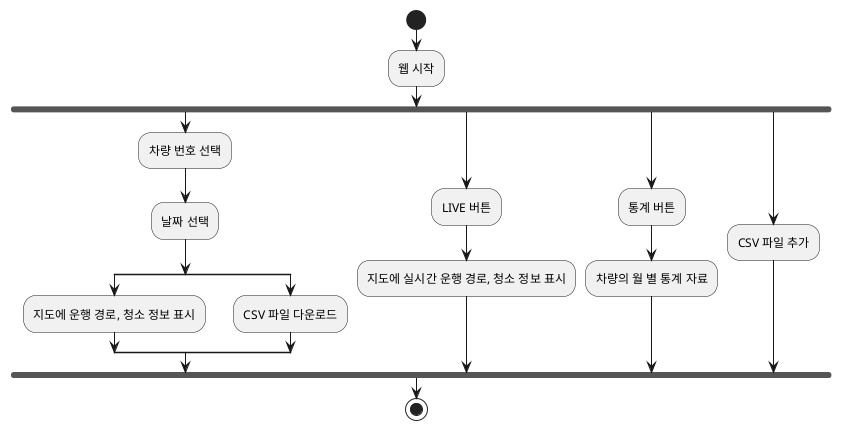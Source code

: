 @startuml
'https://plantuml.com/activity-diagram-beta

start
:웹 시작;
fork
    :차량 번호 선택;
    :날짜 선택;
    split
    :지도에 운행 경로, 청소 정보 표시;
    split again
    :CSV 파일 다운로드;
    split end
fork again
    :LIVE 버튼;
    :지도에 실시간 운행 경로, 청소 정보 표시;
fork again
    :통계 버튼;
    :차량의 월 별 통계 자료;
fork again
    :CSV 파일 추가;
end fork
stop

@enduml
